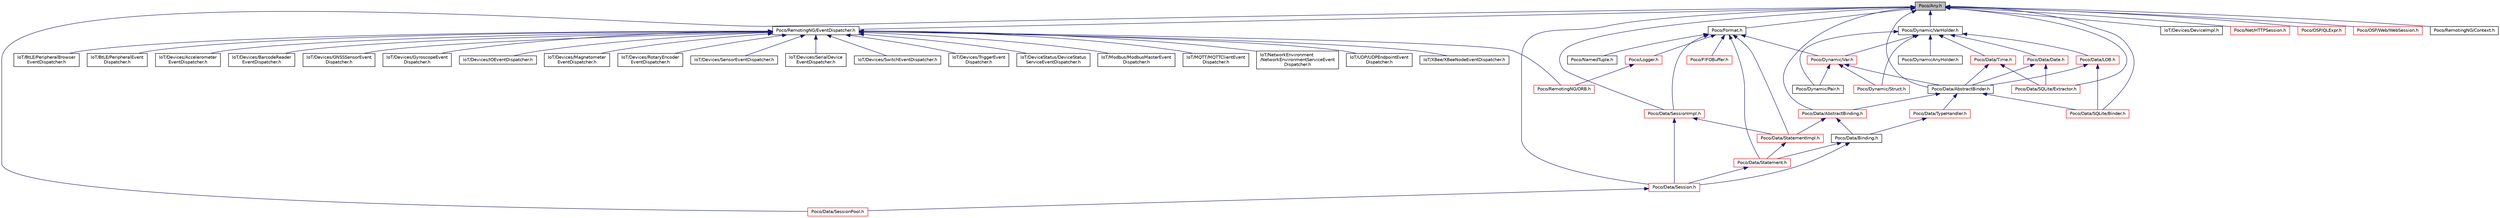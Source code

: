 digraph "Poco/Any.h"
{
 // LATEX_PDF_SIZE
  edge [fontname="Helvetica",fontsize="10",labelfontname="Helvetica",labelfontsize="10"];
  node [fontname="Helvetica",fontsize="10",shape=record];
  Node1 [label="Poco/Any.h",height=0.2,width=0.4,color="black", fillcolor="grey75", style="filled", fontcolor="black",tooltip=" "];
  Node1 -> Node2 [dir="back",color="midnightblue",fontsize="10",style="solid",fontname="Helvetica"];
  Node2 [label="Poco/Format.h",height=0.2,width=0.4,color="black", fillcolor="white", style="filled",URL="$Format_8h.html",tooltip=" "];
  Node2 -> Node3 [dir="back",color="midnightblue",fontsize="10",style="solid",fontname="Helvetica"];
  Node3 [label="Poco/Logger.h",height=0.2,width=0.4,color="red", fillcolor="white", style="filled",URL="$Logger_8h.html",tooltip=" "];
  Node3 -> Node33 [dir="back",color="midnightblue",fontsize="10",style="solid",fontname="Helvetica"];
  Node33 [label="Poco/RemotingNG/ORB.h",height=0.2,width=0.4,color="red", fillcolor="white", style="filled",URL="$ORB_8h.html",tooltip=" "];
  Node2 -> Node417 [dir="back",color="midnightblue",fontsize="10",style="solid",fontname="Helvetica"];
  Node417 [label="Poco/Dynamic/Var.h",height=0.2,width=0.4,color="red", fillcolor="white", style="filled",URL="$Var_8h.html",tooltip=" "];
  Node417 -> Node418 [dir="back",color="midnightblue",fontsize="10",style="solid",fontname="Helvetica"];
  Node418 [label="Poco/Data/AbstractBinder.h",height=0.2,width=0.4,color="black", fillcolor="white", style="filled",URL="$AbstractBinder_8h.html",tooltip=" "];
  Node418 -> Node419 [dir="back",color="midnightblue",fontsize="10",style="solid",fontname="Helvetica"];
  Node419 [label="Poco/Data/AbstractBinding.h",height=0.2,width=0.4,color="red", fillcolor="white", style="filled",URL="$AbstractBinding_8h.html",tooltip=" "];
  Node419 -> Node420 [dir="back",color="midnightblue",fontsize="10",style="solid",fontname="Helvetica"];
  Node420 [label="Poco/Data/StatementImpl.h",height=0.2,width=0.4,color="red", fillcolor="white", style="filled",URL="$StatementImpl_8h.html",tooltip=" "];
  Node420 -> Node397 [dir="back",color="midnightblue",fontsize="10",style="solid",fontname="Helvetica"];
  Node397 [label="Poco/Data/Statement.h",height=0.2,width=0.4,color="red", fillcolor="white", style="filled",URL="$Statement_8h.html",tooltip=" "];
  Node397 -> Node398 [dir="back",color="midnightblue",fontsize="10",style="solid",fontname="Helvetica"];
  Node398 [label="Poco/Data/Session.h",height=0.2,width=0.4,color="red", fillcolor="white", style="filled",URL="$Data_2Session_8h.html",tooltip=" "];
  Node398 -> Node405 [dir="back",color="midnightblue",fontsize="10",style="solid",fontname="Helvetica"];
  Node405 [label="Poco/Data/SessionPool.h",height=0.2,width=0.4,color="red", fillcolor="white", style="filled",URL="$SessionPool_8h.html",tooltip=" "];
  Node419 -> Node421 [dir="back",color="midnightblue",fontsize="10",style="solid",fontname="Helvetica"];
  Node421 [label="Poco/Data/Binding.h",height=0.2,width=0.4,color="black", fillcolor="white", style="filled",URL="$Binding_8h.html",tooltip=" "];
  Node421 -> Node397 [dir="back",color="midnightblue",fontsize="10",style="solid",fontname="Helvetica"];
  Node421 -> Node398 [dir="back",color="midnightblue",fontsize="10",style="solid",fontname="Helvetica"];
  Node418 -> Node423 [dir="back",color="midnightblue",fontsize="10",style="solid",fontname="Helvetica"];
  Node423 [label="Poco/Data/TypeHandler.h",height=0.2,width=0.4,color="red", fillcolor="white", style="filled",URL="$TypeHandler_8h.html",tooltip=" "];
  Node423 -> Node421 [dir="back",color="midnightblue",fontsize="10",style="solid",fontname="Helvetica"];
  Node418 -> Node427 [dir="back",color="midnightblue",fontsize="10",style="solid",fontname="Helvetica"];
  Node427 [label="Poco/Data/SQLite/Binder.h",height=0.2,width=0.4,color="red", fillcolor="white", style="filled",URL="$Binder_8h.html",tooltip=" "];
  Node417 -> Node438 [dir="back",color="midnightblue",fontsize="10",style="solid",fontname="Helvetica"];
  Node438 [label="Poco/Dynamic/Pair.h",height=0.2,width=0.4,color="black", fillcolor="white", style="filled",URL="$Pair_8h.html",tooltip=" "];
  Node417 -> Node439 [dir="back",color="midnightblue",fontsize="10",style="solid",fontname="Helvetica"];
  Node439 [label="Poco/Dynamic/Struct.h",height=0.2,width=0.4,color="red", fillcolor="white", style="filled",URL="$Dynamic_2Struct_8h.html",tooltip=" "];
  Node2 -> Node450 [dir="back",color="midnightblue",fontsize="10",style="solid",fontname="Helvetica"];
  Node450 [label="Poco/Data/SessionImpl.h",height=0.2,width=0.4,color="red", fillcolor="white", style="filled",URL="$SessionImpl_8h.html",tooltip=" "];
  Node450 -> Node398 [dir="back",color="midnightblue",fontsize="10",style="solid",fontname="Helvetica"];
  Node450 -> Node420 [dir="back",color="midnightblue",fontsize="10",style="solid",fontname="Helvetica"];
  Node2 -> Node420 [dir="back",color="midnightblue",fontsize="10",style="solid",fontname="Helvetica"];
  Node2 -> Node397 [dir="back",color="midnightblue",fontsize="10",style="solid",fontname="Helvetica"];
  Node2 -> Node332 [dir="back",color="midnightblue",fontsize="10",style="solid",fontname="Helvetica"];
  Node332 [label="Poco/FIFOBuffer.h",height=0.2,width=0.4,color="red", fillcolor="white", style="filled",URL="$FIFOBuffer_8h.html",tooltip=" "];
  Node2 -> Node437 [dir="back",color="midnightblue",fontsize="10",style="solid",fontname="Helvetica"];
  Node437 [label="Poco/NamedTuple.h",height=0.2,width=0.4,color="black", fillcolor="white", style="filled",URL="$NamedTuple_8h.html",tooltip=" "];
  Node1 -> Node456 [dir="back",color="midnightblue",fontsize="10",style="solid",fontname="Helvetica"];
  Node456 [label="Poco/RemotingNG/EventDispatcher.h",height=0.2,width=0.4,color="black", fillcolor="white", style="filled",URL="$RemotingNG_2EventDispatcher_8h.html",tooltip=" "];
  Node456 -> Node28 [dir="back",color="midnightblue",fontsize="10",style="solid",fontname="Helvetica"];
  Node28 [label="IoT/BtLE/PeripheralBrowser\lEventDispatcher.h",height=0.2,width=0.4,color="black", fillcolor="white", style="filled",URL="$PeripheralBrowserEventDispatcher_8h.html",tooltip=" "];
  Node456 -> Node33 [dir="back",color="midnightblue",fontsize="10",style="solid",fontname="Helvetica"];
  Node456 -> Node19 [dir="back",color="midnightblue",fontsize="10",style="solid",fontname="Helvetica"];
  Node19 [label="IoT/BtLE/PeripheralEvent\lDispatcher.h",height=0.2,width=0.4,color="black", fillcolor="white", style="filled",URL="$PeripheralEventDispatcher_8h.html",tooltip=" "];
  Node456 -> Node61 [dir="back",color="midnightblue",fontsize="10",style="solid",fontname="Helvetica"];
  Node61 [label="IoT/Devices/Accelerometer\lEventDispatcher.h",height=0.2,width=0.4,color="black", fillcolor="white", style="filled",URL="$AccelerometerEventDispatcher_8h.html",tooltip=" "];
  Node456 -> Node66 [dir="back",color="midnightblue",fontsize="10",style="solid",fontname="Helvetica"];
  Node66 [label="IoT/Devices/BarcodeReader\lEventDispatcher.h",height=0.2,width=0.4,color="black", fillcolor="white", style="filled",URL="$BarcodeReaderEventDispatcher_8h.html",tooltip=" "];
  Node456 -> Node74 [dir="back",color="midnightblue",fontsize="10",style="solid",fontname="Helvetica"];
  Node74 [label="IoT/Devices/GNSSSensorEvent\lDispatcher.h",height=0.2,width=0.4,color="black", fillcolor="white", style="filled",URL="$GNSSSensorEventDispatcher_8h.html",tooltip=" "];
  Node456 -> Node83 [dir="back",color="midnightblue",fontsize="10",style="solid",fontname="Helvetica"];
  Node83 [label="IoT/Devices/GyroscopeEvent\lDispatcher.h",height=0.2,width=0.4,color="black", fillcolor="white", style="filled",URL="$GyroscopeEventDispatcher_8h.html",tooltip=" "];
  Node456 -> Node90 [dir="back",color="midnightblue",fontsize="10",style="solid",fontname="Helvetica"];
  Node90 [label="IoT/Devices/IOEventDispatcher.h",height=0.2,width=0.4,color="black", fillcolor="white", style="filled",URL="$IOEventDispatcher_8h.html",tooltip=" "];
  Node456 -> Node95 [dir="back",color="midnightblue",fontsize="10",style="solid",fontname="Helvetica"];
  Node95 [label="IoT/Devices/Magnetometer\lEventDispatcher.h",height=0.2,width=0.4,color="black", fillcolor="white", style="filled",URL="$MagnetometerEventDispatcher_8h.html",tooltip=" "];
  Node456 -> Node102 [dir="back",color="midnightblue",fontsize="10",style="solid",fontname="Helvetica"];
  Node102 [label="IoT/Devices/RotaryEncoder\lEventDispatcher.h",height=0.2,width=0.4,color="black", fillcolor="white", style="filled",URL="$RotaryEncoderEventDispatcher_8h.html",tooltip=" "];
  Node456 -> Node107 [dir="back",color="midnightblue",fontsize="10",style="solid",fontname="Helvetica"];
  Node107 [label="IoT/Devices/SensorEventDispatcher.h",height=0.2,width=0.4,color="black", fillcolor="white", style="filled",URL="$SensorEventDispatcher_8h.html",tooltip=" "];
  Node456 -> Node112 [dir="back",color="midnightblue",fontsize="10",style="solid",fontname="Helvetica"];
  Node112 [label="IoT/Devices/SerialDevice\lEventDispatcher.h",height=0.2,width=0.4,color="black", fillcolor="white", style="filled",URL="$SerialDeviceEventDispatcher_8h.html",tooltip=" "];
  Node456 -> Node117 [dir="back",color="midnightblue",fontsize="10",style="solid",fontname="Helvetica"];
  Node117 [label="IoT/Devices/SwitchEventDispatcher.h",height=0.2,width=0.4,color="black", fillcolor="white", style="filled",URL="$SwitchEventDispatcher_8h.html",tooltip=" "];
  Node456 -> Node122 [dir="back",color="midnightblue",fontsize="10",style="solid",fontname="Helvetica"];
  Node122 [label="IoT/Devices/TriggerEvent\lDispatcher.h",height=0.2,width=0.4,color="black", fillcolor="white", style="filled",URL="$TriggerEventDispatcher_8h.html",tooltip=" "];
  Node456 -> Node131 [dir="back",color="midnightblue",fontsize="10",style="solid",fontname="Helvetica"];
  Node131 [label="IoT/DeviceStatus/DeviceStatus\lServiceEventDispatcher.h",height=0.2,width=0.4,color="black", fillcolor="white", style="filled",URL="$DeviceStatusServiceEventDispatcher_8h.html",tooltip=" "];
  Node456 -> Node140 [dir="back",color="midnightblue",fontsize="10",style="solid",fontname="Helvetica"];
  Node140 [label="IoT/Modbus/ModbusMasterEvent\lDispatcher.h",height=0.2,width=0.4,color="black", fillcolor="white", style="filled",URL="$ModbusMasterEventDispatcher_8h.html",tooltip=" "];
  Node456 -> Node208 [dir="back",color="midnightblue",fontsize="10",style="solid",fontname="Helvetica"];
  Node208 [label="IoT/MQTT/MQTTClientEvent\lDispatcher.h",height=0.2,width=0.4,color="black", fillcolor="white", style="filled",URL="$MQTTClientEventDispatcher_8h.html",tooltip=" "];
  Node456 -> Node231 [dir="back",color="midnightblue",fontsize="10",style="solid",fontname="Helvetica"];
  Node231 [label="IoT/NetworkEnvironment\l/NetworkEnvironmentServiceEvent\lDispatcher.h",height=0.2,width=0.4,color="black", fillcolor="white", style="filled",URL="$NetworkEnvironmentServiceEventDispatcher_8h.html",tooltip=" "];
  Node456 -> Node242 [dir="back",color="midnightblue",fontsize="10",style="solid",fontname="Helvetica"];
  Node242 [label="IoT/UDP/UDPEndpointEvent\lDispatcher.h",height=0.2,width=0.4,color="black", fillcolor="white", style="filled",URL="$UDPEndpointEventDispatcher_8h.html",tooltip=" "];
  Node456 -> Node306 [dir="back",color="midnightblue",fontsize="10",style="solid",fontname="Helvetica"];
  Node306 [label="IoT/XBee/XBeeNodeEventDispatcher.h",height=0.2,width=0.4,color="black", fillcolor="white", style="filled",URL="$XBeeNodeEventDispatcher_8h.html",tooltip=" "];
  Node1 -> Node457 [dir="back",color="midnightblue",fontsize="10",style="solid",fontname="Helvetica"];
  Node457 [label="IoT/Devices/DeviceImpl.h",height=0.2,width=0.4,color="black", fillcolor="white", style="filled",URL="$DeviceImpl_8h.html",tooltip=" "];
  Node1 -> Node458 [dir="back",color="midnightblue",fontsize="10",style="solid",fontname="Helvetica"];
  Node458 [label="Poco/Dynamic/VarHolder.h",height=0.2,width=0.4,color="black", fillcolor="white", style="filled",URL="$VarHolder_8h.html",tooltip=" "];
  Node458 -> Node459 [dir="back",color="midnightblue",fontsize="10",style="solid",fontname="Helvetica"];
  Node459 [label="Poco/Data/Date.h",height=0.2,width=0.4,color="red", fillcolor="white", style="filled",URL="$Date_8h.html",tooltip=" "];
  Node459 -> Node418 [dir="back",color="midnightblue",fontsize="10",style="solid",fontname="Helvetica"];
  Node459 -> Node408 [dir="back",color="midnightblue",fontsize="10",style="solid",fontname="Helvetica"];
  Node408 [label="Poco/Data/SQLite/Extractor.h",height=0.2,width=0.4,color="red", fillcolor="white", style="filled",URL="$Extractor_8h.html",tooltip=" "];
  Node458 -> Node460 [dir="back",color="midnightblue",fontsize="10",style="solid",fontname="Helvetica"];
  Node460 [label="Poco/Data/Time.h",height=0.2,width=0.4,color="red", fillcolor="white", style="filled",URL="$Time_8h.html",tooltip=" "];
  Node460 -> Node418 [dir="back",color="midnightblue",fontsize="10",style="solid",fontname="Helvetica"];
  Node460 -> Node408 [dir="back",color="midnightblue",fontsize="10",style="solid",fontname="Helvetica"];
  Node458 -> Node461 [dir="back",color="midnightblue",fontsize="10",style="solid",fontname="Helvetica"];
  Node461 [label="Poco/Data/LOB.h",height=0.2,width=0.4,color="red", fillcolor="white", style="filled",URL="$LOB_8h.html",tooltip=" "];
  Node461 -> Node418 [dir="back",color="midnightblue",fontsize="10",style="solid",fontname="Helvetica"];
  Node461 -> Node427 [dir="back",color="midnightblue",fontsize="10",style="solid",fontname="Helvetica"];
  Node458 -> Node417 [dir="back",color="midnightblue",fontsize="10",style="solid",fontname="Helvetica"];
  Node458 -> Node438 [dir="back",color="midnightblue",fontsize="10",style="solid",fontname="Helvetica"];
  Node458 -> Node439 [dir="back",color="midnightblue",fontsize="10",style="solid",fontname="Helvetica"];
  Node458 -> Node467 [dir="back",color="midnightblue",fontsize="10",style="solid",fontname="Helvetica"];
  Node467 [label="Poco/DynamicAnyHolder.h",height=0.2,width=0.4,color="black", fillcolor="white", style="filled",URL="$DynamicAnyHolder_8h.html",tooltip=" "];
  Node1 -> Node418 [dir="back",color="midnightblue",fontsize="10",style="solid",fontname="Helvetica"];
  Node1 -> Node419 [dir="back",color="midnightblue",fontsize="10",style="solid",fontname="Helvetica"];
  Node1 -> Node450 [dir="back",color="midnightblue",fontsize="10",style="solid",fontname="Helvetica"];
  Node1 -> Node398 [dir="back",color="midnightblue",fontsize="10",style="solid",fontname="Helvetica"];
  Node1 -> Node405 [dir="back",color="midnightblue",fontsize="10",style="solid",fontname="Helvetica"];
  Node1 -> Node427 [dir="back",color="midnightblue",fontsize="10",style="solid",fontname="Helvetica"];
  Node1 -> Node408 [dir="back",color="midnightblue",fontsize="10",style="solid",fontname="Helvetica"];
  Node1 -> Node340 [dir="back",color="midnightblue",fontsize="10",style="solid",fontname="Helvetica"];
  Node340 [label="Poco/Net/HTTPSession.h",height=0.2,width=0.4,color="red", fillcolor="white", style="filled",URL="$HTTPSession_8h.html",tooltip=" "];
  Node1 -> Node468 [dir="back",color="midnightblue",fontsize="10",style="solid",fontname="Helvetica"];
  Node468 [label="Poco/OSP/QLExpr.h",height=0.2,width=0.4,color="red", fillcolor="white", style="filled",URL="$QLExpr_8h.html",tooltip=" "];
  Node1 -> Node259 [dir="back",color="midnightblue",fontsize="10",style="solid",fontname="Helvetica"];
  Node259 [label="Poco/OSP/Web/WebSession.h",height=0.2,width=0.4,color="red", fillcolor="white", style="filled",URL="$WebSession_8h.html",tooltip=" "];
  Node1 -> Node470 [dir="back",color="midnightblue",fontsize="10",style="solid",fontname="Helvetica"];
  Node470 [label="Poco/RemotingNG/Context.h",height=0.2,width=0.4,color="black", fillcolor="white", style="filled",URL="$RemotingNG_2Context_8h.html",tooltip=" "];
}
